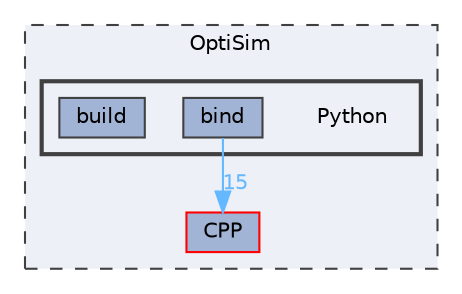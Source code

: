 digraph "OptiSim/Python"
{
 // LATEX_PDF_SIZE
  bgcolor="transparent";
  edge [fontname=Helvetica,fontsize=10,labelfontname=Helvetica,labelfontsize=10];
  node [fontname=Helvetica,fontsize=10,shape=box,height=0.2,width=0.4];
  compound=true
  subgraph clusterdir_d459a611694dda7a142dbf4cd99b2396 {
    graph [ bgcolor="#edf0f7", pencolor="grey25", label="OptiSim", fontname=Helvetica,fontsize=10 style="filled,dashed", URL="dir_d459a611694dda7a142dbf4cd99b2396.html",tooltip=""]
  dir_ebd350a6ab8457145effad1be399dc3a [label="CPP", fillcolor="#a2b4d6", color="red", style="filled", URL="dir_ebd350a6ab8457145effad1be399dc3a.html",tooltip=""];
  subgraph clusterdir_d748a46f6a2daa25613a8c2dbcad5dee {
    graph [ bgcolor="#edf0f7", pencolor="grey25", label="", fontname=Helvetica,fontsize=10 style="filled,bold", URL="dir_d748a46f6a2daa25613a8c2dbcad5dee.html",tooltip=""]
    dir_d748a46f6a2daa25613a8c2dbcad5dee [shape=plaintext, label="Python"];
  dir_7ac1386b1775b626e7450d8706c2cbc5 [label="bind", fillcolor="#a2b4d6", color="grey25", style="filled", URL="dir_7ac1386b1775b626e7450d8706c2cbc5.html",tooltip=""];
  dir_60b76bdb8030f2b36ae136058e515dd7 [label="build", fillcolor="#a2b4d6", color="grey25", style="filled", URL="dir_60b76bdb8030f2b36ae136058e515dd7.html",tooltip=""];
  }
  }
  dir_7ac1386b1775b626e7450d8706c2cbc5->dir_ebd350a6ab8457145effad1be399dc3a [headlabel="15", labeldistance=1.5 headhref="dir_000002_000009.html" href="dir_000002_000009.html" color="steelblue1" fontcolor="steelblue1"];
}
